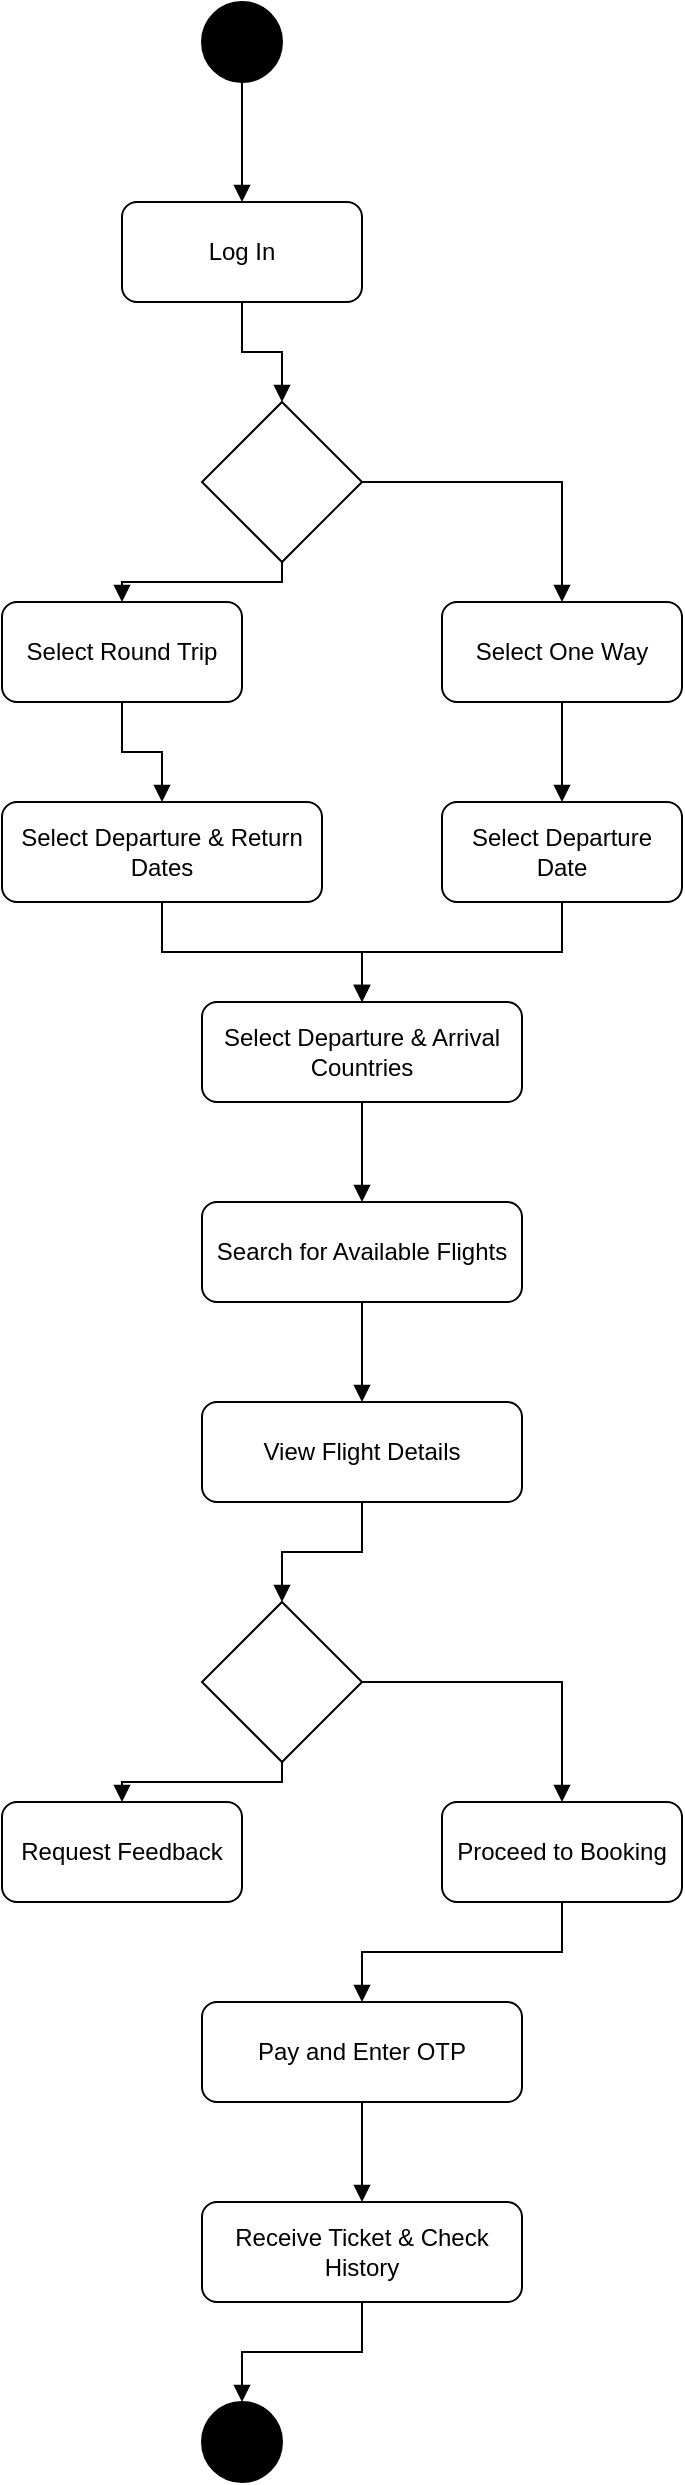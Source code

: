 <mxfile version="24.8.1">
  <diagram name="Page-1" id="Ojdg7j3xLP1BAEYC3mI6">
    <mxGraphModel>
      <root>
        <mxCell id="0" />
        <mxCell id="1" parent="0" />

        <!-- Initial Node: Start of the flow -->
        <mxCell id="initialNode" value="" style="ellipse;fillColor=#000000;strokeColor=#000000;" vertex="1" parent="1">
          <mxGeometry x="160" y="50" width="40" height="40" as="geometry"/>
        </mxCell>

        <!-- Action: Log In -->
        <mxCell id="logIn" value="Log In" style="rounded=1;whiteSpace=wrap;fillColor=#FFFFFF;strokeColor=#000000;" vertex="1" parent="1">
          <mxGeometry x="120" y="150" width="120" height="50" as="geometry"/>
        </mxCell>

        <!-- Control Flow: Initial to Log In -->
        <mxCell id="flow1" style="edgeStyle=orthogonalEdgeStyle;strokeColor=#000000;endArrow=block;rounded=0;" edge="1" parent="1" source="initialNode" target="logIn">
          <mxGeometry relative="1" as="geometry"/>
        </mxCell>

        <!-- Decision Node: Select Trip Type (Round Trip or One Way) -->
        <mxCell id="decision1" value="" style="rhombus;whiteSpace=wrap;fillColor=#FFFFFF;strokeColor=#000000;" vertex="1" parent="1">
          <mxGeometry x="160" y="250" width="80" height="80" as="geometry"/>
        </mxCell>

        <!-- Control Flow: Log In to Select Trip Type -->
        <mxCell id="flow2" style="edgeStyle=orthogonalEdgeStyle;strokeColor=#000000;endArrow=block;rounded=0;" edge="1" parent="1" source="logIn" target="decision1">
          <mxGeometry relative="1" as="geometry"/>
        </mxCell>

        <!-- Action: Select Round Trip -->
        <mxCell id="selectRoundTrip" value="Select Round Trip" style="rounded=1;whiteSpace=wrap;fillColor=#FFFFFF;strokeColor=#000000;" vertex="1" parent="1">
          <mxGeometry x="60" y="350" width="120" height="50" as="geometry"/>
        </mxCell>

        <!-- Control Flow: Decision to Select Round Trip -->
        <mxCell id="flow3" style="edgeStyle=orthogonalEdgeStyle;strokeColor=#000000;endArrow=block;rounded=0;" edge="1" parent="1" source="decision1" target="selectRoundTrip">
          <mxGeometry relative="1" as="geometry"/>
        </mxCell>

        <!-- Action: Select One-Way -->
        <mxCell id="selectOneWay" value="Select One Way" style="rounded=1;whiteSpace=wrap;fillColor=#FFFFFF;strokeColor=#000000;" vertex="1" parent="1">
          <mxGeometry x="280" y="350" width="120" height="50" as="geometry"/>
        </mxCell>

        <!-- Control Flow: Decision to Select One-Way -->
        <mxCell id="flow4" style="edgeStyle=orthogonalEdgeStyle;strokeColor=#000000;endArrow=block;rounded=0;" edge="1" parent="1" source="decision1" target="selectOneWay">
          <mxGeometry relative="1" as="geometry"/>
        </mxCell>

        <!-- Action: Select Departure and Return Dates (Round Trip) -->
        <mxCell id="selectRoundTripDates" value="Select Departure &amp; Return Dates" style="rounded=1;whiteSpace=wrap;fillColor=#FFFFFF;strokeColor=#000000;" vertex="1" parent="1">
          <mxGeometry x="60" y="450" width="160" height="50" as="geometry"/>
        </mxCell>

        <!-- Control Flow: Round Trip to Select Dates -->
        <mxCell id="flow5" style="edgeStyle=orthogonalEdgeStyle;strokeColor=#000000;endArrow=block;rounded=0;" edge="1" parent="1" source="selectRoundTrip" target="selectRoundTripDates">
          <mxGeometry relative="1" as="geometry"/>
        </mxCell>

        <!-- Action: Select Departure Date (One-Way) -->
        <mxCell id="selectOneWayDate" value="Select Departure Date" style="rounded=1;whiteSpace=wrap;fillColor=#FFFFFF;strokeColor=#000000;" vertex="1" parent="1">
          <mxGeometry x="280" y="450" width="120" height="50" as="geometry"/>
        </mxCell>

        <!-- Control Flow: One-Way to Select Departure Date -->
        <mxCell id="flow6" style="edgeStyle=orthogonalEdgeStyle;strokeColor=#000000;endArrow=block;rounded=0;" edge="1" parent="1" source="selectOneWay" target="selectOneWayDate">
          <mxGeometry relative="1" as="geometry"/>
        </mxCell>

        <!-- Action: Select Countries -->
        <mxCell id="selectCountries" value="Select Departure &amp; Arrival Countries" style="rounded=1;whiteSpace=wrap;fillColor=#FFFFFF;strokeColor=#000000;" vertex="1" parent="1">
          <mxGeometry x="160" y="550" width="160" height="50" as="geometry"/>
        </mxCell>

        <!-- Control Flow: Round Trip and One-Way to Select Countries -->
        <mxCell id="flow7" style="edgeStyle=orthogonalEdgeStyle;strokeColor=#000000;endArrow=block;rounded=0;" edge="1" parent="1" source="selectRoundTripDates" target="selectCountries">
          <mxGeometry relative="1" as="geometry"/>
        </mxCell>

        <mxCell id="flow8" style="edgeStyle=orthogonalEdgeStyle;strokeColor=#000000;endArrow=block;rounded=0;" edge="1" parent="1" source="selectOneWayDate" target="selectCountries">
          <mxGeometry relative="1" as="geometry"/>
        </mxCell>

        <!-- Action: Search for Available Flights -->
        <mxCell id="searchFlights" value="Search for Available Flights" style="rounded=1;whiteSpace=wrap;fillColor=#FFFFFF;strokeColor=#000000;" vertex="1" parent="1">
          <mxGeometry x="160" y="650" width="160" height="50" as="geometry"/>
        </mxCell>

        <!-- Control Flow: Select Countries to Search Flights -->
        <mxCell id="flow9" style="edgeStyle=orthogonalEdgeStyle;strokeColor=#000000;endArrow=block;rounded=0;" edge="1" parent="1" source="selectCountries" target="searchFlights">
          <mxGeometry relative="1" as="geometry"/>
        </mxCell>

        <!-- Action: View Flight Details -->
        <mxCell id="viewFlightDetails" value="View Flight Details" style="rounded=1;whiteSpace=wrap;fillColor=#FFFFFF;strokeColor=#000000;" vertex="1" parent="1">
          <mxGeometry x="160" y="750" width="160" height="50" as="geometry"/>
        </mxCell>

        <!-- Control Flow: Search Flights to View Flight Details -->
        <mxCell id="flow10" style="edgeStyle=orthogonalEdgeStyle;strokeColor=#000000;endArrow=block;rounded=0;" edge="1" parent="1" source="searchFlights" target="viewFlightDetails">
          <mxGeometry relative="1" as="geometry"/>
        </mxCell>

        <!-- Decision Node: Request Feedback or Proceed to Booking -->
        <mxCell id="decision2" value="" style="rhombus;whiteSpace=wrap;fillColor=#FFFFFF;strokeColor=#000000;" vertex="1" parent="1">
          <mxGeometry x="160" y="850" width="80" height="80" as="geometry"/>
        </mxCell>

        <!-- Control Flow: View Flight Details to Decision Node -->
        <mxCell id="flow11" style="edgeStyle=orthogonalEdgeStyle;strokeColor=#000000;endArrow=block;rounded=0;" edge="1" parent="1" source="viewFlightDetails" target="decision2">
          <mxGeometry relative="1" as="geometry"/>
        </mxCell>

        <!-- Action: Request Feedback -->
        <mxCell id="requestFeedback" value="Request Feedback" style="rounded=1;whiteSpace=wrap;fillColor=#FFFFFF;strokeColor=#000000;" vertex="1" parent="1">
          <mxGeometry x="60" y="950" width="120" height="50" as="geometry"/>
        </mxCell>

        <!-- Control Flow: Decision Node to Request Feedback -->
        <mxCell id="flow12" style="edgeStyle=orthogonalEdgeStyle;strokeColor=#000000;endArrow=block;rounded=0;" edge="1" parent="1" source="decision2" target="requestFeedback">
          <mxGeometry relative="1" as="geometry"/>
        </mxCell>

        <!-- Action: Proceed to Booking -->
        <mxCell id="proceedToBooking" value="Proceed to Booking" style="rounded=1;whiteSpace=wrap;fillColor=#FFFFFF;strokeColor=#000000;" vertex="1" parent="1">
          <mxGeometry x="280" y="950" width="120" height="50" as="geometry"/>
        </mxCell>

        <!-- Control Flow: Decision Node to Proceed to Booking -->
        <mxCell id="flow13" style="edgeStyle=orthogonalEdgeStyle;strokeColor=#000000;endArrow=block;rounded=0;" edge="1" parent="1" source="decision2" target="proceedToBooking">
          <mxGeometry relative="1" as="geometry"/>
        </mxCell>

        <!-- Action: Pay and Enter OTP -->
        <mxCell id="payAndEnterOTP" value="Pay and Enter OTP" style="rounded=1;whiteSpace=wrap;fillColor=#FFFFFF;strokeColor=#000000;" vertex="1" parent="1">
          <mxGeometry x="160" y="1050" width="160" height="50" as="geometry"/>
        </mxCell>

        <!-- Control Flow: Proceed to Booking to Pay and Enter OTP -->
        <mxCell id="flow14" style="edgeStyle=orthogonalEdgeStyle;strokeColor=#000000;endArrow=block;rounded=0;" edge="1" parent="1" source="proceedToBooking" target="payAndEnterOTP">
          <mxGeometry relative="1" as="geometry"/>
        </mxCell>

        <!-- Action: Receive Ticket and Check History -->
        <mxCell id="receiveTicket" value="Receive Ticket &amp; Check History" style="rounded=1;whiteSpace=wrap;fillColor=#FFFFFF;strokeColor=#000000;" vertex="1" parent="1">
          <mxGeometry x="160" y="1150" width="160" height="50" as="geometry"/>
        </mxCell>

        <!-- Control Flow: Pay and Enter OTP to Receive Ticket -->
        <mxCell id="flow15" style="edgeStyle=orthogonalEdgeStyle;strokeColor=#000000;endArrow=block;rounded=0;" edge="1" parent="1" source="payAndEnterOTP" target="receiveTicket">
          <mxGeometry relative="1" as="geometry"/>
        </mxCell>

        <!-- Final Node: End of the flow -->
        <mxCell id="finalNode" value="" style="ellipse;fillColor=#000000;strokeColor=#000000;" vertex="1" parent="1">
          <mxGeometry x="160" y="1250" width="40" height="40" as="geometry"/>
        </mxCell>

        <!-- Control Flow: Receive Ticket to Final Node -->
        <mxCell id="flow16" style="edgeStyle=orthogonalEdgeStyle;strokeColor=#000000;endArrow=block;rounded=0;" edge="1" parent="1" source="receiveTicket" target="finalNode">
          <mxGeometry relative="1" as="geometry"/>
        </mxCell>

      </root>
    </mxGraphModel>
  </diagram>
</mxfile>
